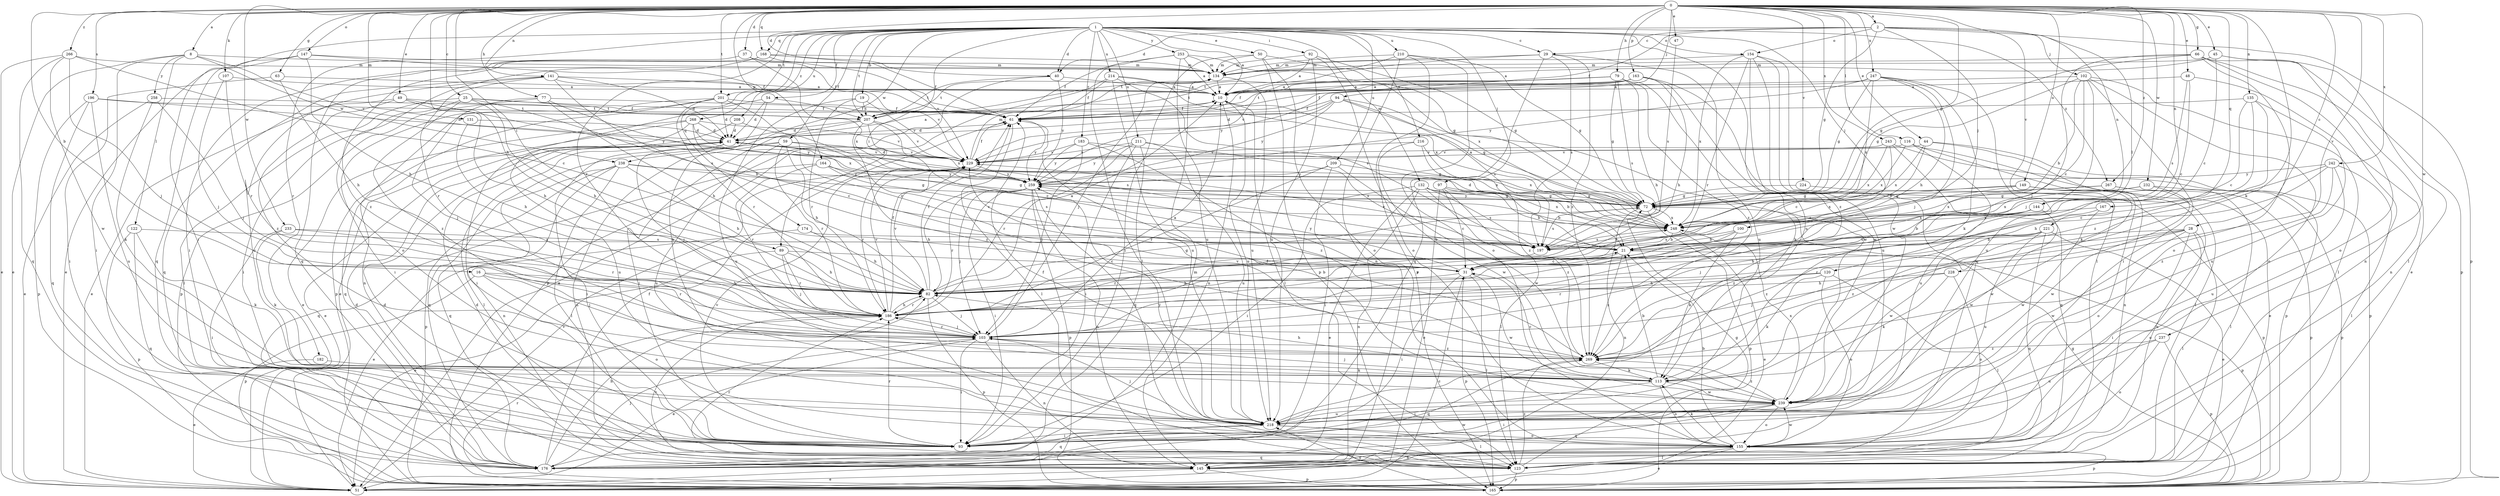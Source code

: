 strict digraph  {
0;
1;
2;
8;
10;
16;
19;
21;
25;
28;
29;
31;
37;
40;
41;
44;
45;
47;
48;
49;
50;
51;
54;
59;
61;
63;
66;
72;
77;
79;
82;
89;
92;
93;
94;
97;
100;
102;
103;
107;
113;
116;
120;
122;
123;
131;
132;
134;
135;
141;
144;
145;
147;
149;
154;
155;
163;
164;
165;
167;
168;
174;
176;
182;
183;
186;
196;
197;
201;
207;
208;
209;
210;
211;
214;
216;
218;
221;
224;
228;
229;
232;
233;
237;
238;
239;
242;
243;
247;
248;
253;
258;
259;
266;
267;
268;
269;
0 -> 2  [label=a];
0 -> 8  [label=a];
0 -> 16  [label=b];
0 -> 25  [label=c];
0 -> 28  [label=c];
0 -> 37  [label=d];
0 -> 40  [label=d];
0 -> 44  [label=e];
0 -> 45  [label=e];
0 -> 47  [label=e];
0 -> 48  [label=e];
0 -> 49  [label=e];
0 -> 63  [label=g];
0 -> 66  [label=g];
0 -> 72  [label=g];
0 -> 77  [label=h];
0 -> 79  [label=h];
0 -> 82  [label=h];
0 -> 89  [label=i];
0 -> 94  [label=j];
0 -> 107  [label=k];
0 -> 113  [label=k];
0 -> 116  [label=l];
0 -> 131  [label=m];
0 -> 135  [label=n];
0 -> 141  [label=n];
0 -> 144  [label=n];
0 -> 147  [label=o];
0 -> 149  [label=o];
0 -> 163  [label=p];
0 -> 164  [label=p];
0 -> 167  [label=q];
0 -> 168  [label=q];
0 -> 196  [label=s];
0 -> 201  [label=t];
0 -> 221  [label=v];
0 -> 224  [label=v];
0 -> 228  [label=v];
0 -> 232  [label=w];
0 -> 233  [label=w];
0 -> 237  [label=w];
0 -> 242  [label=x];
0 -> 243  [label=x];
0 -> 247  [label=x];
0 -> 266  [label=z];
0 -> 267  [label=z];
1 -> 10  [label=a];
1 -> 19  [label=b];
1 -> 29  [label=c];
1 -> 40  [label=d];
1 -> 50  [label=e];
1 -> 54  [label=f];
1 -> 59  [label=f];
1 -> 89  [label=i];
1 -> 92  [label=i];
1 -> 93  [label=i];
1 -> 97  [label=j];
1 -> 100  [label=j];
1 -> 132  [label=m];
1 -> 154  [label=o];
1 -> 168  [label=q];
1 -> 174  [label=q];
1 -> 182  [label=r];
1 -> 183  [label=r];
1 -> 186  [label=r];
1 -> 201  [label=t];
1 -> 207  [label=t];
1 -> 208  [label=u];
1 -> 209  [label=u];
1 -> 210  [label=u];
1 -> 211  [label=u];
1 -> 214  [label=u];
1 -> 216  [label=u];
1 -> 218  [label=u];
1 -> 238  [label=w];
1 -> 253  [label=y];
1 -> 267  [label=z];
1 -> 268  [label=z];
2 -> 29  [label=c];
2 -> 40  [label=d];
2 -> 61  [label=f];
2 -> 72  [label=g];
2 -> 100  [label=j];
2 -> 102  [label=j];
2 -> 120  [label=l];
2 -> 144  [label=n];
2 -> 154  [label=o];
2 -> 165  [label=p];
8 -> 51  [label=e];
8 -> 93  [label=i];
8 -> 122  [label=l];
8 -> 134  [label=m];
8 -> 229  [label=v];
8 -> 238  [label=w];
8 -> 258  [label=y];
10 -> 61  [label=f];
10 -> 123  [label=l];
10 -> 145  [label=n];
10 -> 218  [label=u];
16 -> 82  [label=h];
16 -> 103  [label=j];
16 -> 155  [label=o];
16 -> 165  [label=p];
16 -> 186  [label=r];
19 -> 186  [label=r];
19 -> 207  [label=t];
19 -> 218  [label=u];
19 -> 229  [label=v];
21 -> 31  [label=c];
21 -> 165  [label=p];
21 -> 229  [label=v];
21 -> 269  [label=z];
25 -> 21  [label=b];
25 -> 61  [label=f];
25 -> 82  [label=h];
25 -> 93  [label=i];
25 -> 123  [label=l];
25 -> 207  [label=t];
25 -> 269  [label=z];
28 -> 21  [label=b];
28 -> 82  [label=h];
28 -> 93  [label=i];
28 -> 123  [label=l];
28 -> 155  [label=o];
28 -> 186  [label=r];
28 -> 239  [label=w];
28 -> 269  [label=z];
29 -> 134  [label=m];
29 -> 176  [label=q];
29 -> 197  [label=s];
29 -> 207  [label=t];
29 -> 218  [label=u];
29 -> 269  [label=z];
31 -> 82  [label=h];
31 -> 93  [label=i];
31 -> 123  [label=l];
31 -> 165  [label=p];
31 -> 239  [label=w];
31 -> 259  [label=y];
37 -> 61  [label=f];
37 -> 93  [label=i];
37 -> 134  [label=m];
37 -> 248  [label=x];
40 -> 10  [label=a];
40 -> 165  [label=p];
40 -> 207  [label=t];
40 -> 259  [label=y];
41 -> 10  [label=a];
41 -> 51  [label=e];
41 -> 72  [label=g];
41 -> 93  [label=i];
41 -> 103  [label=j];
41 -> 123  [label=l];
41 -> 229  [label=v];
44 -> 21  [label=b];
44 -> 123  [label=l];
44 -> 165  [label=p];
44 -> 229  [label=v];
44 -> 248  [label=x];
45 -> 10  [label=a];
45 -> 31  [label=c];
45 -> 123  [label=l];
45 -> 134  [label=m];
45 -> 155  [label=o];
47 -> 197  [label=s];
48 -> 10  [label=a];
48 -> 31  [label=c];
48 -> 145  [label=n];
48 -> 197  [label=s];
49 -> 51  [label=e];
49 -> 82  [label=h];
49 -> 207  [label=t];
49 -> 259  [label=y];
49 -> 269  [label=z];
50 -> 72  [label=g];
50 -> 93  [label=i];
50 -> 134  [label=m];
50 -> 155  [label=o];
50 -> 165  [label=p];
51 -> 31  [label=c];
51 -> 229  [label=v];
54 -> 41  [label=d];
54 -> 51  [label=e];
54 -> 113  [label=k];
54 -> 207  [label=t];
59 -> 31  [label=c];
59 -> 82  [label=h];
59 -> 145  [label=n];
59 -> 176  [label=q];
59 -> 186  [label=r];
59 -> 218  [label=u];
59 -> 229  [label=v];
61 -> 41  [label=d];
61 -> 123  [label=l];
61 -> 259  [label=y];
63 -> 10  [label=a];
63 -> 82  [label=h];
63 -> 93  [label=i];
66 -> 51  [label=e];
66 -> 72  [label=g];
66 -> 103  [label=j];
66 -> 134  [label=m];
66 -> 145  [label=n];
66 -> 155  [label=o];
66 -> 165  [label=p];
72 -> 10  [label=a];
72 -> 145  [label=n];
72 -> 165  [label=p];
72 -> 197  [label=s];
72 -> 248  [label=x];
72 -> 259  [label=y];
77 -> 61  [label=f];
77 -> 82  [label=h];
77 -> 103  [label=j];
77 -> 165  [label=p];
77 -> 248  [label=x];
79 -> 10  [label=a];
79 -> 61  [label=f];
79 -> 72  [label=g];
79 -> 82  [label=h];
79 -> 197  [label=s];
79 -> 207  [label=t];
79 -> 229  [label=v];
79 -> 239  [label=w];
79 -> 269  [label=z];
82 -> 10  [label=a];
82 -> 21  [label=b];
82 -> 61  [label=f];
82 -> 72  [label=g];
82 -> 103  [label=j];
82 -> 165  [label=p];
82 -> 186  [label=r];
82 -> 229  [label=v];
89 -> 31  [label=c];
89 -> 51  [label=e];
89 -> 82  [label=h];
89 -> 103  [label=j];
89 -> 186  [label=r];
92 -> 10  [label=a];
92 -> 72  [label=g];
92 -> 134  [label=m];
92 -> 155  [label=o];
92 -> 218  [label=u];
93 -> 186  [label=r];
93 -> 229  [label=v];
93 -> 239  [label=w];
94 -> 41  [label=d];
94 -> 61  [label=f];
94 -> 72  [label=g];
94 -> 113  [label=k];
94 -> 197  [label=s];
94 -> 229  [label=v];
94 -> 259  [label=y];
97 -> 21  [label=b];
97 -> 31  [label=c];
97 -> 51  [label=e];
97 -> 72  [label=g];
97 -> 123  [label=l];
100 -> 21  [label=b];
100 -> 113  [label=k];
100 -> 186  [label=r];
100 -> 197  [label=s];
102 -> 10  [label=a];
102 -> 21  [label=b];
102 -> 31  [label=c];
102 -> 72  [label=g];
102 -> 93  [label=i];
102 -> 103  [label=j];
102 -> 123  [label=l];
102 -> 155  [label=o];
103 -> 10  [label=a];
103 -> 51  [label=e];
103 -> 93  [label=i];
103 -> 145  [label=n];
103 -> 186  [label=r];
103 -> 269  [label=z];
107 -> 10  [label=a];
107 -> 103  [label=j];
107 -> 186  [label=r];
113 -> 21  [label=b];
113 -> 31  [label=c];
113 -> 82  [label=h];
113 -> 93  [label=i];
113 -> 103  [label=j];
113 -> 155  [label=o];
113 -> 239  [label=w];
116 -> 51  [label=e];
116 -> 145  [label=n];
116 -> 218  [label=u];
116 -> 229  [label=v];
116 -> 248  [label=x];
120 -> 82  [label=h];
120 -> 113  [label=k];
120 -> 123  [label=l];
120 -> 155  [label=o];
120 -> 186  [label=r];
122 -> 113  [label=k];
122 -> 165  [label=p];
122 -> 176  [label=q];
122 -> 197  [label=s];
123 -> 41  [label=d];
123 -> 72  [label=g];
123 -> 165  [label=p];
123 -> 186  [label=r];
123 -> 269  [label=z];
131 -> 41  [label=d];
131 -> 82  [label=h];
132 -> 21  [label=b];
132 -> 51  [label=e];
132 -> 72  [label=g];
132 -> 93  [label=i];
132 -> 145  [label=n];
132 -> 197  [label=s];
132 -> 248  [label=x];
132 -> 269  [label=z];
134 -> 10  [label=a];
134 -> 103  [label=j];
134 -> 207  [label=t];
134 -> 218  [label=u];
135 -> 31  [label=c];
135 -> 61  [label=f];
135 -> 113  [label=k];
135 -> 218  [label=u];
135 -> 269  [label=z];
141 -> 10  [label=a];
141 -> 41  [label=d];
141 -> 176  [label=q];
141 -> 186  [label=r];
141 -> 197  [label=s];
141 -> 218  [label=u];
141 -> 229  [label=v];
144 -> 21  [label=b];
144 -> 103  [label=j];
144 -> 239  [label=w];
144 -> 248  [label=x];
145 -> 41  [label=d];
145 -> 51  [label=e];
145 -> 165  [label=p];
145 -> 186  [label=r];
147 -> 51  [label=e];
147 -> 61  [label=f];
147 -> 82  [label=h];
147 -> 134  [label=m];
147 -> 176  [label=q];
149 -> 72  [label=g];
149 -> 145  [label=n];
149 -> 155  [label=o];
149 -> 197  [label=s];
149 -> 239  [label=w];
149 -> 248  [label=x];
154 -> 123  [label=l];
154 -> 134  [label=m];
154 -> 176  [label=q];
154 -> 186  [label=r];
154 -> 239  [label=w];
154 -> 248  [label=x];
154 -> 269  [label=z];
155 -> 21  [label=b];
155 -> 51  [label=e];
155 -> 113  [label=k];
155 -> 123  [label=l];
155 -> 145  [label=n];
155 -> 165  [label=p];
155 -> 176  [label=q];
155 -> 239  [label=w];
163 -> 10  [label=a];
163 -> 61  [label=f];
163 -> 82  [label=h];
163 -> 207  [label=t];
163 -> 218  [label=u];
163 -> 239  [label=w];
163 -> 259  [label=y];
164 -> 72  [label=g];
164 -> 176  [label=q];
164 -> 186  [label=r];
164 -> 197  [label=s];
164 -> 259  [label=y];
165 -> 72  [label=g];
165 -> 186  [label=r];
165 -> 218  [label=u];
167 -> 239  [label=w];
167 -> 248  [label=x];
167 -> 269  [label=z];
168 -> 61  [label=f];
168 -> 134  [label=m];
168 -> 155  [label=o];
168 -> 176  [label=q];
168 -> 229  [label=v];
168 -> 269  [label=z];
174 -> 21  [label=b];
174 -> 51  [label=e];
174 -> 82  [label=h];
176 -> 41  [label=d];
176 -> 61  [label=f];
176 -> 82  [label=h];
176 -> 103  [label=j];
176 -> 134  [label=m];
182 -> 51  [label=e];
182 -> 113  [label=k];
183 -> 103  [label=j];
183 -> 229  [label=v];
183 -> 248  [label=x];
183 -> 259  [label=y];
183 -> 269  [label=z];
186 -> 61  [label=f];
186 -> 82  [label=h];
186 -> 103  [label=j];
186 -> 229  [label=v];
196 -> 41  [label=d];
196 -> 165  [label=p];
196 -> 176  [label=q];
196 -> 207  [label=t];
196 -> 218  [label=u];
197 -> 186  [label=r];
197 -> 248  [label=x];
201 -> 41  [label=d];
201 -> 61  [label=f];
201 -> 93  [label=i];
201 -> 145  [label=n];
201 -> 165  [label=p];
201 -> 186  [label=r];
201 -> 248  [label=x];
207 -> 31  [label=c];
207 -> 41  [label=d];
207 -> 93  [label=i];
207 -> 197  [label=s];
207 -> 229  [label=v];
207 -> 269  [label=z];
208 -> 31  [label=c];
208 -> 41  [label=d];
208 -> 93  [label=i];
209 -> 21  [label=b];
209 -> 93  [label=i];
209 -> 186  [label=r];
209 -> 239  [label=w];
209 -> 259  [label=y];
210 -> 72  [label=g];
210 -> 134  [label=m];
210 -> 145  [label=n];
210 -> 155  [label=o];
210 -> 165  [label=p];
210 -> 207  [label=t];
211 -> 93  [label=i];
211 -> 176  [label=q];
211 -> 186  [label=r];
211 -> 197  [label=s];
211 -> 218  [label=u];
211 -> 229  [label=v];
211 -> 259  [label=y];
214 -> 10  [label=a];
214 -> 51  [label=e];
214 -> 61  [label=f];
214 -> 197  [label=s];
214 -> 218  [label=u];
214 -> 248  [label=x];
216 -> 229  [label=v];
216 -> 239  [label=w];
216 -> 248  [label=x];
216 -> 269  [label=z];
218 -> 61  [label=f];
218 -> 93  [label=i];
218 -> 103  [label=j];
218 -> 123  [label=l];
218 -> 155  [label=o];
218 -> 176  [label=q];
218 -> 259  [label=y];
221 -> 51  [label=e];
221 -> 176  [label=q];
221 -> 197  [label=s];
221 -> 218  [label=u];
221 -> 239  [label=w];
221 -> 269  [label=z];
224 -> 72  [label=g];
224 -> 165  [label=p];
228 -> 82  [label=h];
228 -> 103  [label=j];
228 -> 113  [label=k];
228 -> 155  [label=o];
229 -> 41  [label=d];
229 -> 61  [label=f];
229 -> 134  [label=m];
229 -> 186  [label=r];
229 -> 259  [label=y];
232 -> 72  [label=g];
232 -> 165  [label=p];
232 -> 239  [label=w];
232 -> 248  [label=x];
233 -> 93  [label=i];
233 -> 113  [label=k];
233 -> 186  [label=r];
233 -> 197  [label=s];
237 -> 155  [label=o];
237 -> 165  [label=p];
237 -> 218  [label=u];
237 -> 269  [label=z];
238 -> 72  [label=g];
238 -> 82  [label=h];
238 -> 123  [label=l];
238 -> 145  [label=n];
238 -> 165  [label=p];
238 -> 176  [label=q];
238 -> 259  [label=y];
239 -> 61  [label=f];
239 -> 93  [label=i];
239 -> 155  [label=o];
239 -> 176  [label=q];
239 -> 218  [label=u];
239 -> 248  [label=x];
239 -> 269  [label=z];
242 -> 31  [label=c];
242 -> 82  [label=h];
242 -> 123  [label=l];
242 -> 218  [label=u];
242 -> 259  [label=y];
242 -> 269  [label=z];
243 -> 31  [label=c];
243 -> 165  [label=p];
243 -> 176  [label=q];
243 -> 229  [label=v];
243 -> 248  [label=x];
247 -> 10  [label=a];
247 -> 72  [label=g];
247 -> 82  [label=h];
247 -> 103  [label=j];
247 -> 113  [label=k];
247 -> 218  [label=u];
247 -> 248  [label=x];
247 -> 259  [label=y];
248 -> 21  [label=b];
248 -> 41  [label=d];
248 -> 51  [label=e];
248 -> 197  [label=s];
253 -> 10  [label=a];
253 -> 61  [label=f];
253 -> 123  [label=l];
253 -> 134  [label=m];
253 -> 218  [label=u];
253 -> 248  [label=x];
258 -> 51  [label=e];
258 -> 61  [label=f];
258 -> 103  [label=j];
258 -> 113  [label=k];
259 -> 72  [label=g];
259 -> 82  [label=h];
259 -> 93  [label=i];
259 -> 103  [label=j];
259 -> 123  [label=l];
259 -> 145  [label=n];
259 -> 165  [label=p];
259 -> 186  [label=r];
266 -> 31  [label=c];
266 -> 51  [label=e];
266 -> 103  [label=j];
266 -> 134  [label=m];
266 -> 176  [label=q];
266 -> 239  [label=w];
267 -> 72  [label=g];
267 -> 123  [label=l];
267 -> 165  [label=p];
267 -> 248  [label=x];
268 -> 31  [label=c];
268 -> 41  [label=d];
268 -> 51  [label=e];
268 -> 176  [label=q];
268 -> 218  [label=u];
268 -> 229  [label=v];
268 -> 259  [label=y];
269 -> 113  [label=k];
269 -> 176  [label=q];
269 -> 229  [label=v];
}
